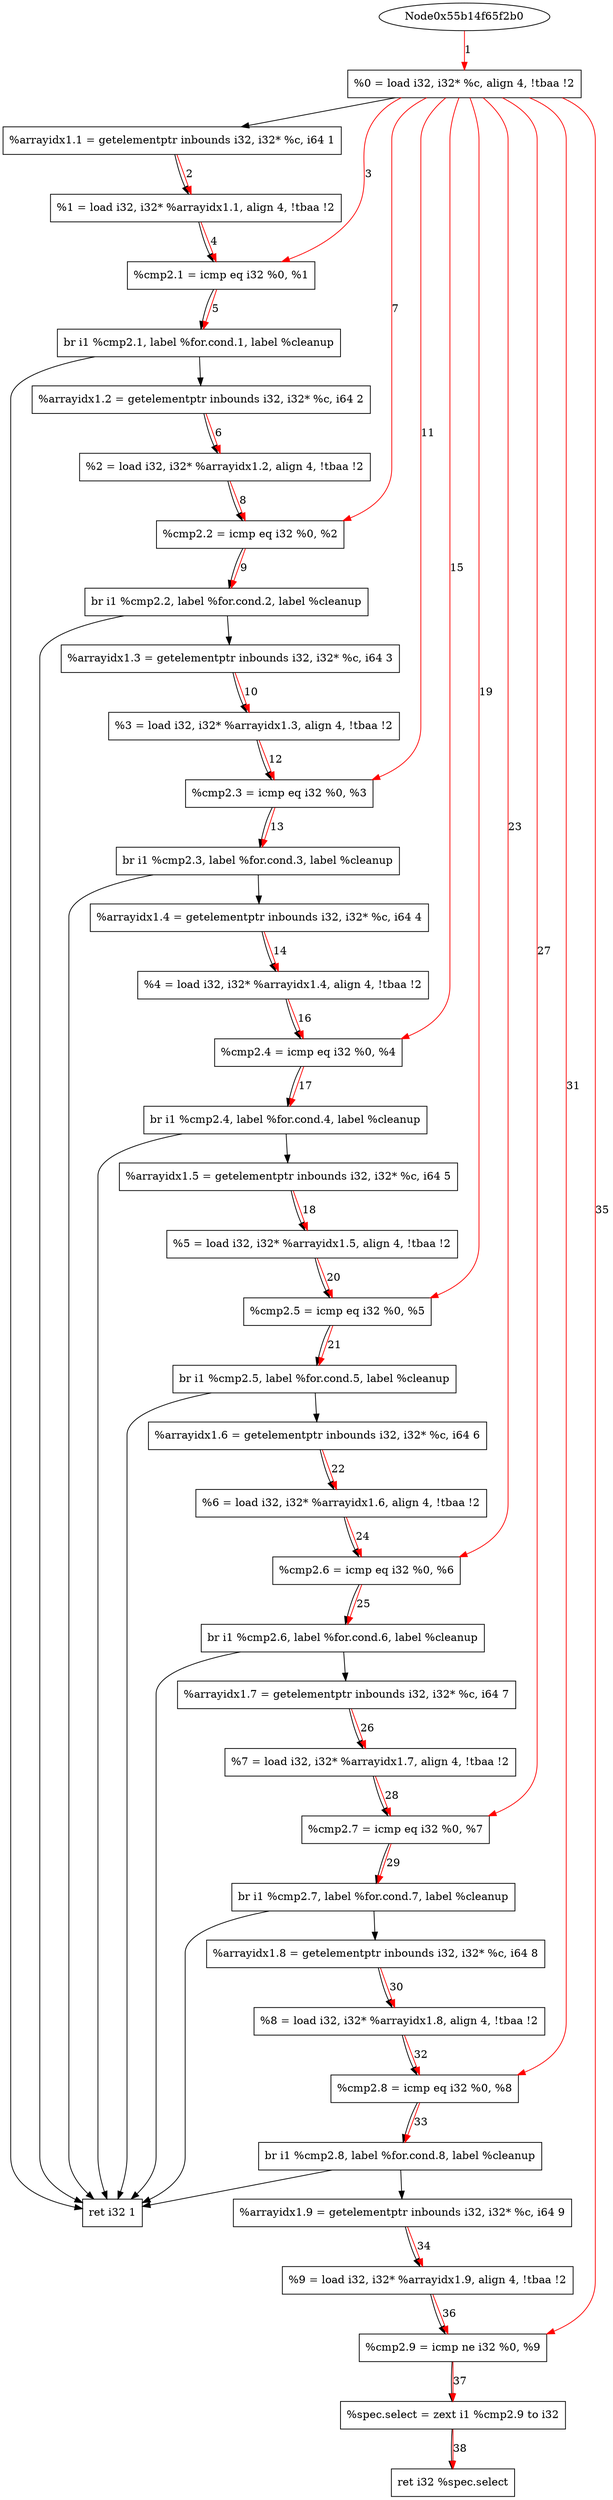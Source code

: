 digraph "CDFG for'func' function" {
	Node0x55b14f65f478[shape=record, label="  %0 = load i32, i32* %c, align 4, !tbaa !2"]
	Node0x55b14f65f4f0[shape=record, label="  %arrayidx1.1 = getelementptr inbounds i32, i32* %c, i64 1"]
	Node0x55b14f65f588[shape=record, label="  %1 = load i32, i32* %arrayidx1.1, align 4, !tbaa !2"]
	Node0x55b14f65f600[shape=record, label="  %cmp2.1 = icmp eq i32 %0, %1"]
	Node0x55b14f65f838[shape=record, label="  br i1 %cmp2.1, label %for.cond.1, label %cleanup"]
	Node0x55b14f65f7a8[shape=record, label="  ret i32 1"]
	Node0x55b14f65f8b0[shape=record, label="  %arrayidx1.2 = getelementptr inbounds i32, i32* %c, i64 2"]
	Node0x55b14f65f6d8[shape=record, label="  %2 = load i32, i32* %arrayidx1.2, align 4, !tbaa !2"]
	Node0x55b14f65f990[shape=record, label="  %cmp2.2 = icmp eq i32 %0, %2"]
	Node0x55b14f65faf8[shape=record, label="  br i1 %cmp2.2, label %for.cond.2, label %cleanup"]
	Node0x55b14f65fb70[shape=record, label="  %arrayidx1.3 = getelementptr inbounds i32, i32* %c, i64 3"]
	Node0x55b14f65fa68[shape=record, label="  %3 = load i32, i32* %arrayidx1.3, align 4, !tbaa !2"]
	Node0x55b14f65fc20[shape=record, label="  %cmp2.3 = icmp eq i32 %0, %3"]
	Node0x55b14f65fda8[shape=record, label="  br i1 %cmp2.3, label %for.cond.3, label %cleanup"]
	Node0x55b14f65fe20[shape=record, label="  %arrayidx1.4 = getelementptr inbounds i32, i32* %c, i64 4"]
	Node0x55b14f65fd18[shape=record, label="  %4 = load i32, i32* %arrayidx1.4, align 4, !tbaa !2"]
	Node0x55b14f65f360[shape=record, label="  %cmp2.4 = icmp eq i32 %0, %4"]
	Node0x55b14f660138[shape=record, label="  br i1 %cmp2.4, label %for.cond.4, label %cleanup"]
	Node0x55b14f6601b0[shape=record, label="  %arrayidx1.5 = getelementptr inbounds i32, i32* %c, i64 5"]
	Node0x55b14f6600a8[shape=record, label="  %5 = load i32, i32* %arrayidx1.5, align 4, !tbaa !2"]
	Node0x55b14f660260[shape=record, label="  %cmp2.5 = icmp eq i32 %0, %5"]
	Node0x55b14f6603e8[shape=record, label="  br i1 %cmp2.5, label %for.cond.5, label %cleanup"]
	Node0x55b14f660460[shape=record, label="  %arrayidx1.6 = getelementptr inbounds i32, i32* %c, i64 6"]
	Node0x55b14f660358[shape=record, label="  %6 = load i32, i32* %arrayidx1.6, align 4, !tbaa !2"]
	Node0x55b14f65c560[shape=record, label="  %cmp2.6 = icmp eq i32 %0, %6"]
	Node0x55b14f65c6e8[shape=record, label="  br i1 %cmp2.6, label %for.cond.6, label %cleanup"]
	Node0x55b14f65c760[shape=record, label="  %arrayidx1.7 = getelementptr inbounds i32, i32* %c, i64 7"]
	Node0x55b14f65c658[shape=record, label="  %7 = load i32, i32* %arrayidx1.7, align 4, !tbaa !2"]
	Node0x55b14f65c810[shape=record, label="  %cmp2.7 = icmp eq i32 %0, %7"]
	Node0x55b14f65c998[shape=record, label="  br i1 %cmp2.7, label %for.cond.7, label %cleanup"]
	Node0x55b14f65ca10[shape=record, label="  %arrayidx1.8 = getelementptr inbounds i32, i32* %c, i64 8"]
	Node0x55b14f65c908[shape=record, label="  %8 = load i32, i32* %arrayidx1.8, align 4, !tbaa !2"]
	Node0x55b14f65cb50[shape=record, label="  %cmp2.8 = icmp eq i32 %0, %8"]
	Node0x55b14f65cc88[shape=record, label="  br i1 %cmp2.8, label %for.cond.8, label %cleanup"]
	Node0x55b14f661840[shape=record, label="  %arrayidx1.9 = getelementptr inbounds i32, i32* %c, i64 9"]
	Node0x55b14f65cbf8[shape=record, label="  %9 = load i32, i32* %arrayidx1.9, align 4, !tbaa !2"]
	Node0x55b14f6618c0[shape=record, label="  %cmp2.9 = icmp ne i32 %0, %9"]
	Node0x55b14f661918[shape=record, label="  %spec.select = zext i1 %cmp2.9 to i32"]
	Node0x55b14f6619a8[shape=record, label="  ret i32 %spec.select"]
	Node0x55b14f65f478 -> Node0x55b14f65f4f0
	Node0x55b14f65f4f0 -> Node0x55b14f65f588
	Node0x55b14f65f588 -> Node0x55b14f65f600
	Node0x55b14f65f600 -> Node0x55b14f65f838
	Node0x55b14f65f838 -> Node0x55b14f65f8b0
	Node0x55b14f65f838 -> Node0x55b14f65f7a8
	Node0x55b14f65f8b0 -> Node0x55b14f65f6d8
	Node0x55b14f65f6d8 -> Node0x55b14f65f990
	Node0x55b14f65f990 -> Node0x55b14f65faf8
	Node0x55b14f65faf8 -> Node0x55b14f65fb70
	Node0x55b14f65faf8 -> Node0x55b14f65f7a8
	Node0x55b14f65fb70 -> Node0x55b14f65fa68
	Node0x55b14f65fa68 -> Node0x55b14f65fc20
	Node0x55b14f65fc20 -> Node0x55b14f65fda8
	Node0x55b14f65fda8 -> Node0x55b14f65fe20
	Node0x55b14f65fda8 -> Node0x55b14f65f7a8
	Node0x55b14f65fe20 -> Node0x55b14f65fd18
	Node0x55b14f65fd18 -> Node0x55b14f65f360
	Node0x55b14f65f360 -> Node0x55b14f660138
	Node0x55b14f660138 -> Node0x55b14f6601b0
	Node0x55b14f660138 -> Node0x55b14f65f7a8
	Node0x55b14f6601b0 -> Node0x55b14f6600a8
	Node0x55b14f6600a8 -> Node0x55b14f660260
	Node0x55b14f660260 -> Node0x55b14f6603e8
	Node0x55b14f6603e8 -> Node0x55b14f660460
	Node0x55b14f6603e8 -> Node0x55b14f65f7a8
	Node0x55b14f660460 -> Node0x55b14f660358
	Node0x55b14f660358 -> Node0x55b14f65c560
	Node0x55b14f65c560 -> Node0x55b14f65c6e8
	Node0x55b14f65c6e8 -> Node0x55b14f65c760
	Node0x55b14f65c6e8 -> Node0x55b14f65f7a8
	Node0x55b14f65c760 -> Node0x55b14f65c658
	Node0x55b14f65c658 -> Node0x55b14f65c810
	Node0x55b14f65c810 -> Node0x55b14f65c998
	Node0x55b14f65c998 -> Node0x55b14f65ca10
	Node0x55b14f65c998 -> Node0x55b14f65f7a8
	Node0x55b14f65ca10 -> Node0x55b14f65c908
	Node0x55b14f65c908 -> Node0x55b14f65cb50
	Node0x55b14f65cb50 -> Node0x55b14f65cc88
	Node0x55b14f65cc88 -> Node0x55b14f661840
	Node0x55b14f65cc88 -> Node0x55b14f65f7a8
	Node0x55b14f661840 -> Node0x55b14f65cbf8
	Node0x55b14f65cbf8 -> Node0x55b14f6618c0
	Node0x55b14f6618c0 -> Node0x55b14f661918
	Node0x55b14f661918 -> Node0x55b14f6619a8
edge [color=red]
	Node0x55b14f65f2b0 -> Node0x55b14f65f478[label="1"]
	Node0x55b14f65f4f0 -> Node0x55b14f65f588[label="2"]
	Node0x55b14f65f478 -> Node0x55b14f65f600[label="3"]
	Node0x55b14f65f588 -> Node0x55b14f65f600[label="4"]
	Node0x55b14f65f600 -> Node0x55b14f65f838[label="5"]
	Node0x55b14f65f8b0 -> Node0x55b14f65f6d8[label="6"]
	Node0x55b14f65f478 -> Node0x55b14f65f990[label="7"]
	Node0x55b14f65f6d8 -> Node0x55b14f65f990[label="8"]
	Node0x55b14f65f990 -> Node0x55b14f65faf8[label="9"]
	Node0x55b14f65fb70 -> Node0x55b14f65fa68[label="10"]
	Node0x55b14f65f478 -> Node0x55b14f65fc20[label="11"]
	Node0x55b14f65fa68 -> Node0x55b14f65fc20[label="12"]
	Node0x55b14f65fc20 -> Node0x55b14f65fda8[label="13"]
	Node0x55b14f65fe20 -> Node0x55b14f65fd18[label="14"]
	Node0x55b14f65f478 -> Node0x55b14f65f360[label="15"]
	Node0x55b14f65fd18 -> Node0x55b14f65f360[label="16"]
	Node0x55b14f65f360 -> Node0x55b14f660138[label="17"]
	Node0x55b14f6601b0 -> Node0x55b14f6600a8[label="18"]
	Node0x55b14f65f478 -> Node0x55b14f660260[label="19"]
	Node0x55b14f6600a8 -> Node0x55b14f660260[label="20"]
	Node0x55b14f660260 -> Node0x55b14f6603e8[label="21"]
	Node0x55b14f660460 -> Node0x55b14f660358[label="22"]
	Node0x55b14f65f478 -> Node0x55b14f65c560[label="23"]
	Node0x55b14f660358 -> Node0x55b14f65c560[label="24"]
	Node0x55b14f65c560 -> Node0x55b14f65c6e8[label="25"]
	Node0x55b14f65c760 -> Node0x55b14f65c658[label="26"]
	Node0x55b14f65f478 -> Node0x55b14f65c810[label="27"]
	Node0x55b14f65c658 -> Node0x55b14f65c810[label="28"]
	Node0x55b14f65c810 -> Node0x55b14f65c998[label="29"]
	Node0x55b14f65ca10 -> Node0x55b14f65c908[label="30"]
	Node0x55b14f65f478 -> Node0x55b14f65cb50[label="31"]
	Node0x55b14f65c908 -> Node0x55b14f65cb50[label="32"]
	Node0x55b14f65cb50 -> Node0x55b14f65cc88[label="33"]
	Node0x55b14f661840 -> Node0x55b14f65cbf8[label="34"]
	Node0x55b14f65f478 -> Node0x55b14f6618c0[label="35"]
	Node0x55b14f65cbf8 -> Node0x55b14f6618c0[label="36"]
	Node0x55b14f6618c0 -> Node0x55b14f661918[label="37"]
	Node0x55b14f661918 -> Node0x55b14f6619a8[label="38"]
}
